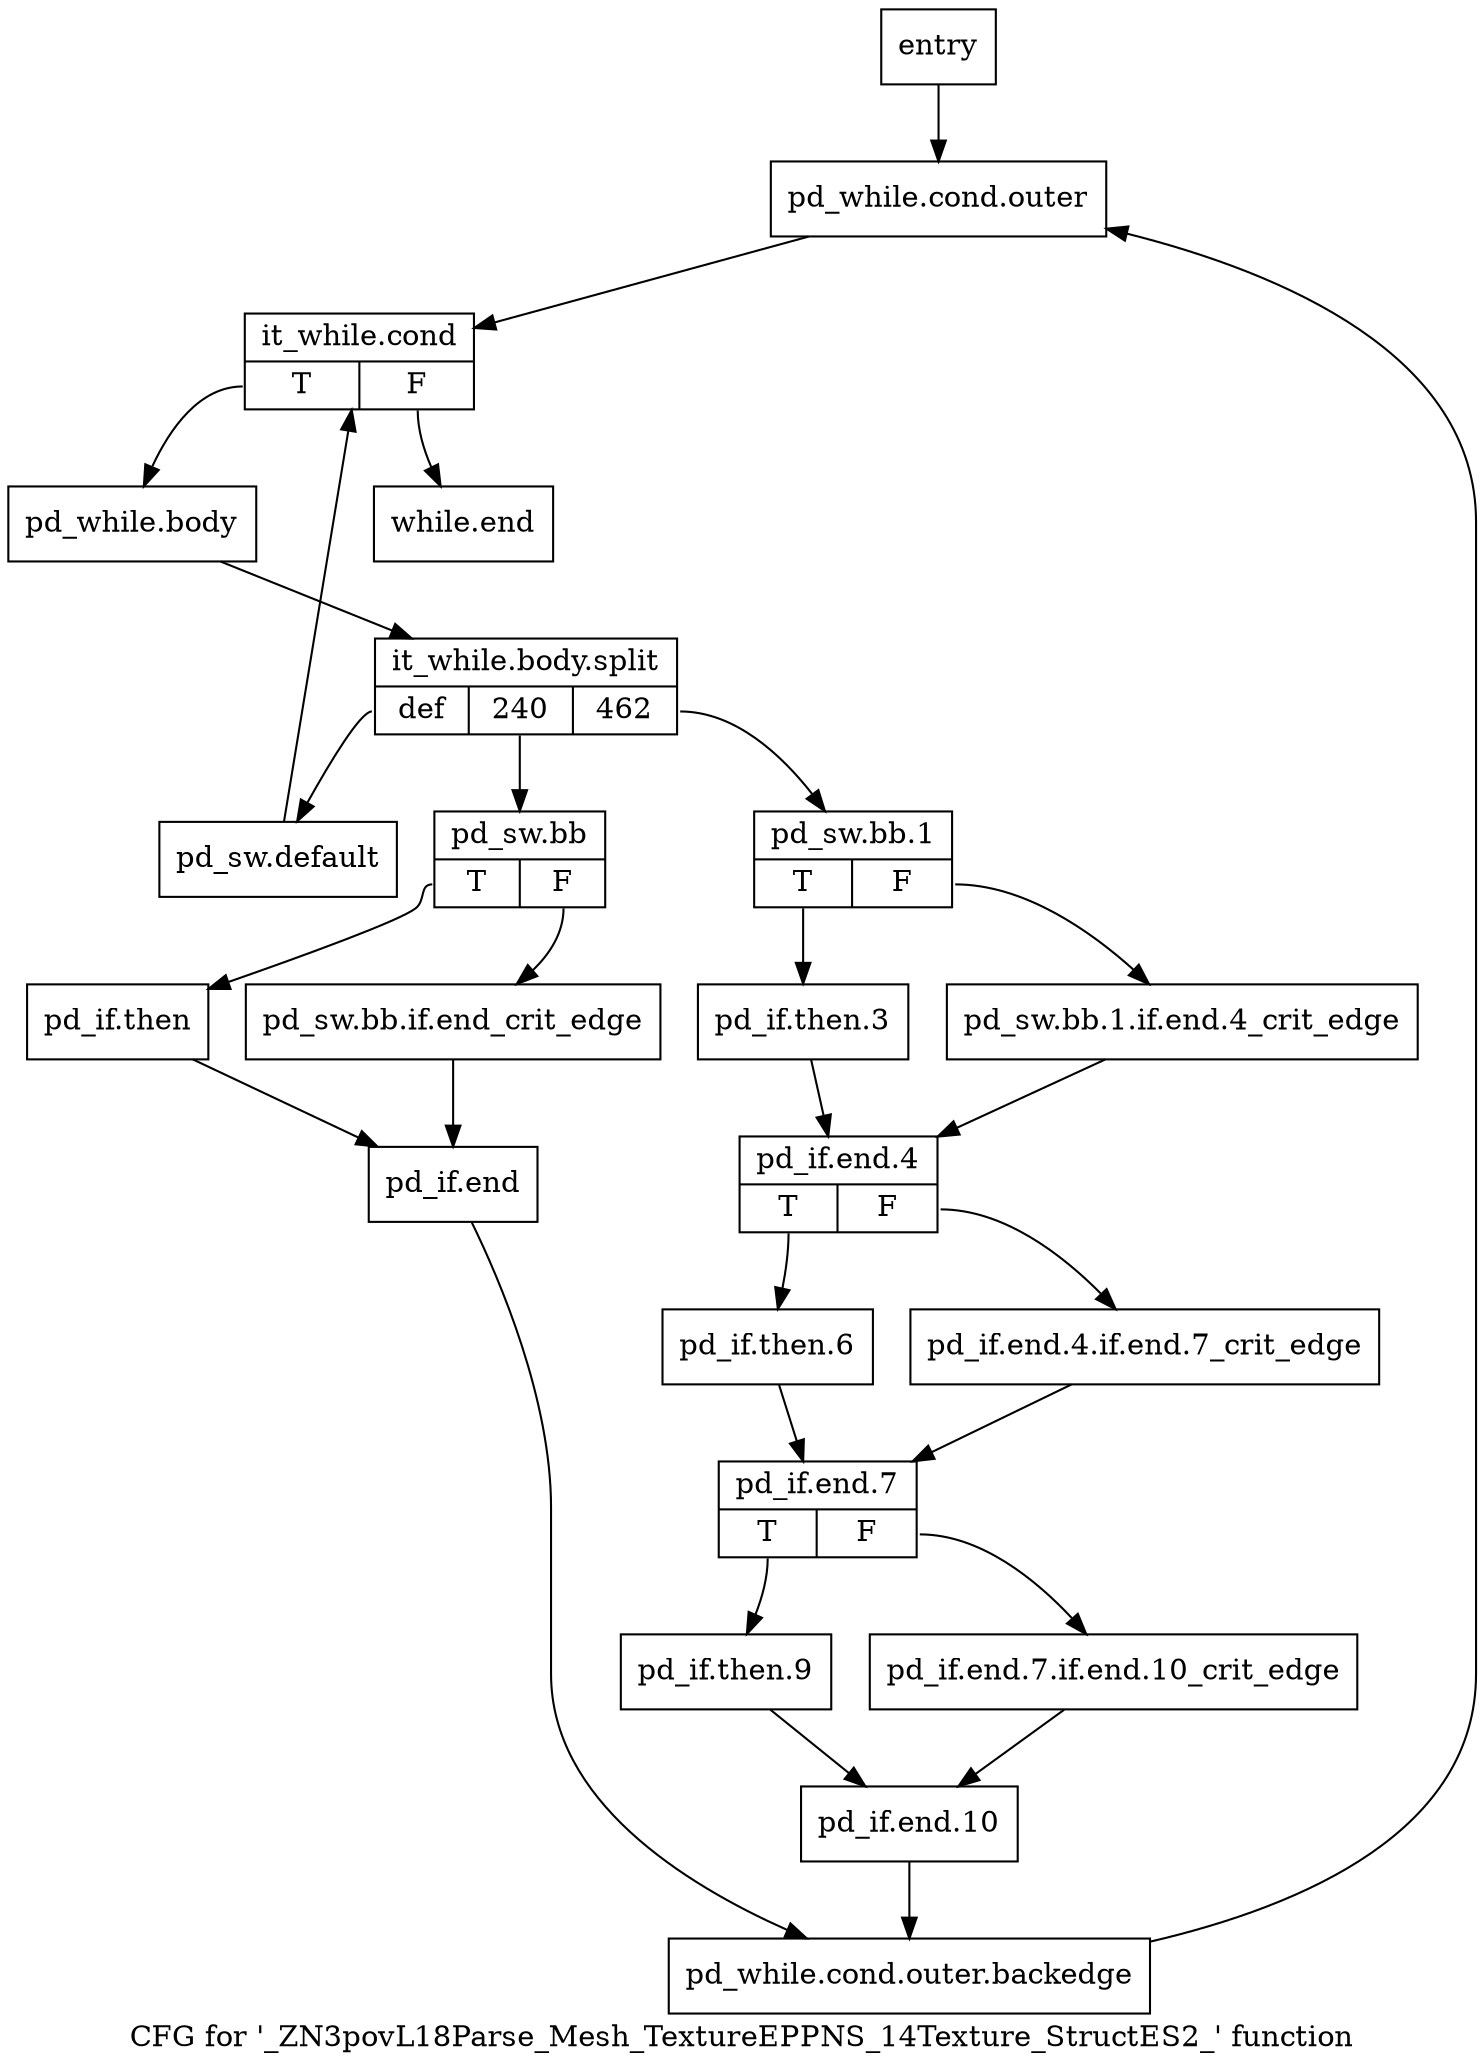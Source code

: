 digraph "CFG for '_ZN3povL18Parse_Mesh_TextureEPPNS_14Texture_StructES2_' function" {
	label="CFG for '_ZN3povL18Parse_Mesh_TextureEPPNS_14Texture_StructES2_' function";

	Node0x18a9520 [shape=record,label="{entry}"];
	Node0x18a9520 -> Node0x18a9570;
	Node0x18a9570 [shape=record,label="{pd_while.cond.outer}"];
	Node0x18a9570 -> Node0x18a95c0;
	Node0x18a95c0 [shape=record,label="{it_while.cond|{<s0>T|<s1>F}}"];
	Node0x18a95c0:s0 -> Node0x18a9610;
	Node0x18a95c0:s1 -> Node0x18a9b60;
	Node0x18a9610 [shape=record,label="{pd_while.body}"];
	Node0x18a9610 -> Node0x3090d90;
	Node0x3090d90 [shape=record,label="{it_while.body.split|{<s0>def|<s1>240|<s2>462}}"];
	Node0x3090d90:s0 -> Node0x18a9b10;
	Node0x3090d90:s1 -> Node0x18a9660;
	Node0x3090d90:s2 -> Node0x18a97a0;
	Node0x18a9660 [shape=record,label="{pd_sw.bb|{<s0>T|<s1>F}}"];
	Node0x18a9660:s0 -> Node0x18a9700;
	Node0x18a9660:s1 -> Node0x18a96b0;
	Node0x18a96b0 [shape=record,label="{pd_sw.bb.if.end_crit_edge}"];
	Node0x18a96b0 -> Node0x18a9750;
	Node0x18a9700 [shape=record,label="{pd_if.then}"];
	Node0x18a9700 -> Node0x18a9750;
	Node0x18a9750 [shape=record,label="{pd_if.end}"];
	Node0x18a9750 -> Node0x18a9ac0;
	Node0x18a97a0 [shape=record,label="{pd_sw.bb.1|{<s0>T|<s1>F}}"];
	Node0x18a97a0:s0 -> Node0x18a9840;
	Node0x18a97a0:s1 -> Node0x18a97f0;
	Node0x18a97f0 [shape=record,label="{pd_sw.bb.1.if.end.4_crit_edge}"];
	Node0x18a97f0 -> Node0x18a9890;
	Node0x18a9840 [shape=record,label="{pd_if.then.3}"];
	Node0x18a9840 -> Node0x18a9890;
	Node0x18a9890 [shape=record,label="{pd_if.end.4|{<s0>T|<s1>F}}"];
	Node0x18a9890:s0 -> Node0x18a9930;
	Node0x18a9890:s1 -> Node0x18a98e0;
	Node0x18a98e0 [shape=record,label="{pd_if.end.4.if.end.7_crit_edge}"];
	Node0x18a98e0 -> Node0x18a9980;
	Node0x18a9930 [shape=record,label="{pd_if.then.6}"];
	Node0x18a9930 -> Node0x18a9980;
	Node0x18a9980 [shape=record,label="{pd_if.end.7|{<s0>T|<s1>F}}"];
	Node0x18a9980:s0 -> Node0x18a9a20;
	Node0x18a9980:s1 -> Node0x18a99d0;
	Node0x18a99d0 [shape=record,label="{pd_if.end.7.if.end.10_crit_edge}"];
	Node0x18a99d0 -> Node0x18a9a70;
	Node0x18a9a20 [shape=record,label="{pd_if.then.9}"];
	Node0x18a9a20 -> Node0x18a9a70;
	Node0x18a9a70 [shape=record,label="{pd_if.end.10}"];
	Node0x18a9a70 -> Node0x18a9ac0;
	Node0x18a9ac0 [shape=record,label="{pd_while.cond.outer.backedge}"];
	Node0x18a9ac0 -> Node0x18a9570;
	Node0x18a9b10 [shape=record,label="{pd_sw.default}"];
	Node0x18a9b10 -> Node0x18a95c0;
	Node0x18a9b60 [shape=record,label="{while.end}"];
}
